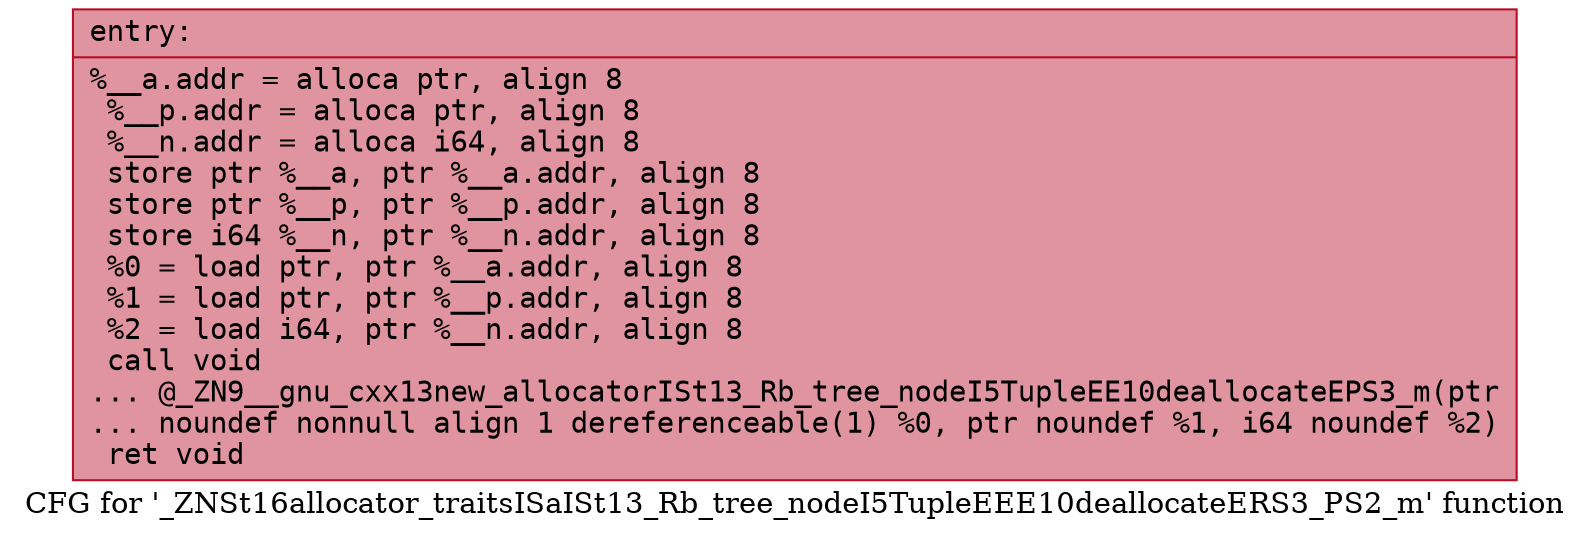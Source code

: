 digraph "CFG for '_ZNSt16allocator_traitsISaISt13_Rb_tree_nodeI5TupleEEE10deallocateERS3_PS2_m' function" {
	label="CFG for '_ZNSt16allocator_traitsISaISt13_Rb_tree_nodeI5TupleEEE10deallocateERS3_PS2_m' function";

	Node0x55dab4754e80 [shape=record,color="#b70d28ff", style=filled, fillcolor="#b70d2870" fontname="Courier",label="{entry:\l|  %__a.addr = alloca ptr, align 8\l  %__p.addr = alloca ptr, align 8\l  %__n.addr = alloca i64, align 8\l  store ptr %__a, ptr %__a.addr, align 8\l  store ptr %__p, ptr %__p.addr, align 8\l  store i64 %__n, ptr %__n.addr, align 8\l  %0 = load ptr, ptr %__a.addr, align 8\l  %1 = load ptr, ptr %__p.addr, align 8\l  %2 = load i64, ptr %__n.addr, align 8\l  call void\l... @_ZN9__gnu_cxx13new_allocatorISt13_Rb_tree_nodeI5TupleEE10deallocateEPS3_m(ptr\l... noundef nonnull align 1 dereferenceable(1) %0, ptr noundef %1, i64 noundef %2)\l  ret void\l}"];
}
